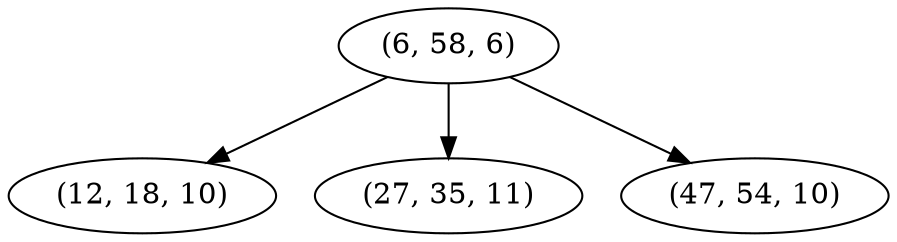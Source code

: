 digraph tree {
    "(6, 58, 6)";
    "(12, 18, 10)";
    "(27, 35, 11)";
    "(47, 54, 10)";
    "(6, 58, 6)" -> "(12, 18, 10)";
    "(6, 58, 6)" -> "(27, 35, 11)";
    "(6, 58, 6)" -> "(47, 54, 10)";
}
